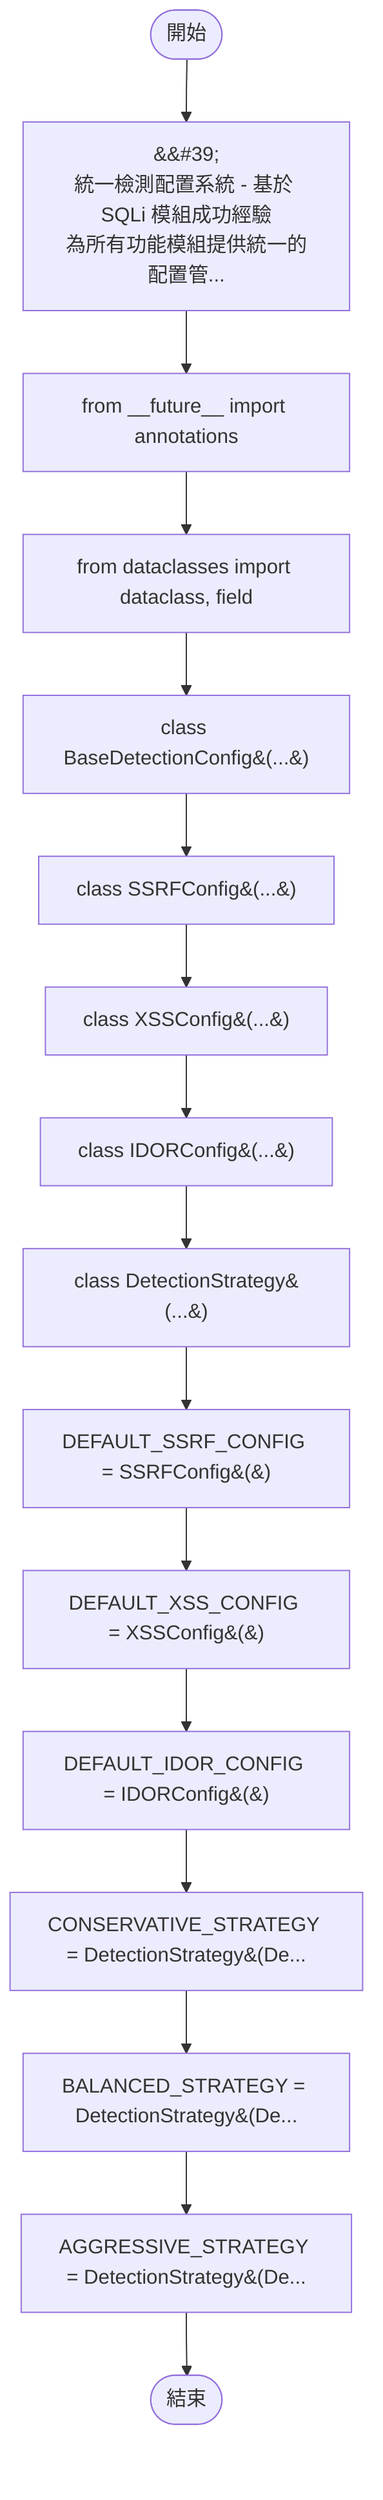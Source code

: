 flowchart TB
    n1([開始])
    n2([結束])
    n3[&amp;&#35;39;\n統一檢測配置系統 - 基於 SQLi 模組成功經驗\n為所有功能模組提供統一的配置管...]
    n4[from __future__ import annotations]
    n5[from dataclasses import dataclass, field]
    n6[class BaseDetectionConfig&#40;...&#41;]
    n7[class SSRFConfig&#40;...&#41;]
    n8[class XSSConfig&#40;...&#41;]
    n9[class IDORConfig&#40;...&#41;]
    n10[class DetectionStrategy&#40;...&#41;]
    n11[DEFAULT_SSRF_CONFIG = SSRFConfig&#40;&#41;]
    n12[DEFAULT_XSS_CONFIG = XSSConfig&#40;&#41;]
    n13[DEFAULT_IDOR_CONFIG = IDORConfig&#40;&#41;]
    n14[CONSERVATIVE_STRATEGY = DetectionStrategy&#40;De...]
    n15[BALANCED_STRATEGY = DetectionStrategy&#40;De...]
    n16[AGGRESSIVE_STRATEGY = DetectionStrategy&#40;De...]
    n1 --> n3
    n3 --> n4
    n4 --> n5
    n5 --> n6
    n6 --> n7
    n7 --> n8
    n8 --> n9
    n9 --> n10
    n10 --> n11
    n11 --> n12
    n12 --> n13
    n13 --> n14
    n14 --> n15
    n15 --> n16
    n16 --> n2